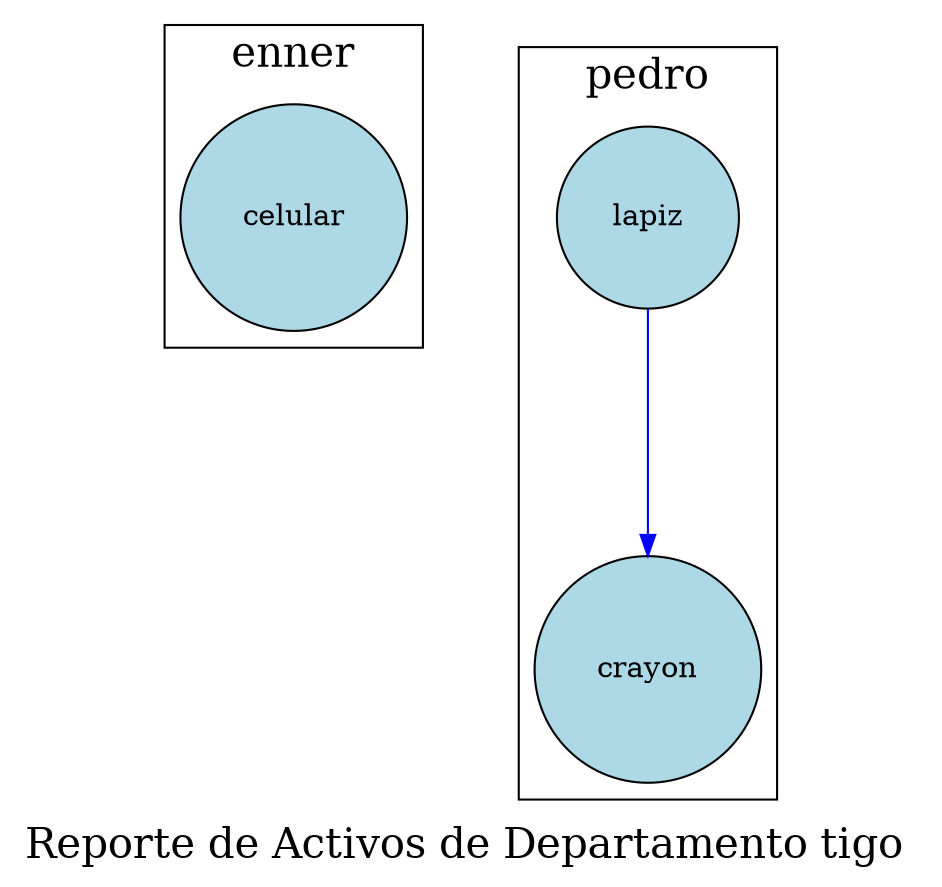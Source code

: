 digraph G {
    node [shape=circle,style=filled, fillcolor=lightblue, margin=0.2];
    edge [style=solid, color=blue];
    graph [ranksep=1.5, nodesep=1];
    graph [label="Reporte de Activos de Departamento tigo ", fontsize=20, fontcolor=black];
subgraph cluster_enner {
        label="enner";
    "2ia8l7q6y679wn2" [label="celular"];
}
subgraph cluster_pedro {
        label="pedro";
    "u49pnu5p1b5r8m3" [label="lapiz"];
    "u49pnu5p1b5r8m3" -> "tj8x609h837xnh2";
    "tj8x609h837xnh2" [label="crayon"];
}
}
